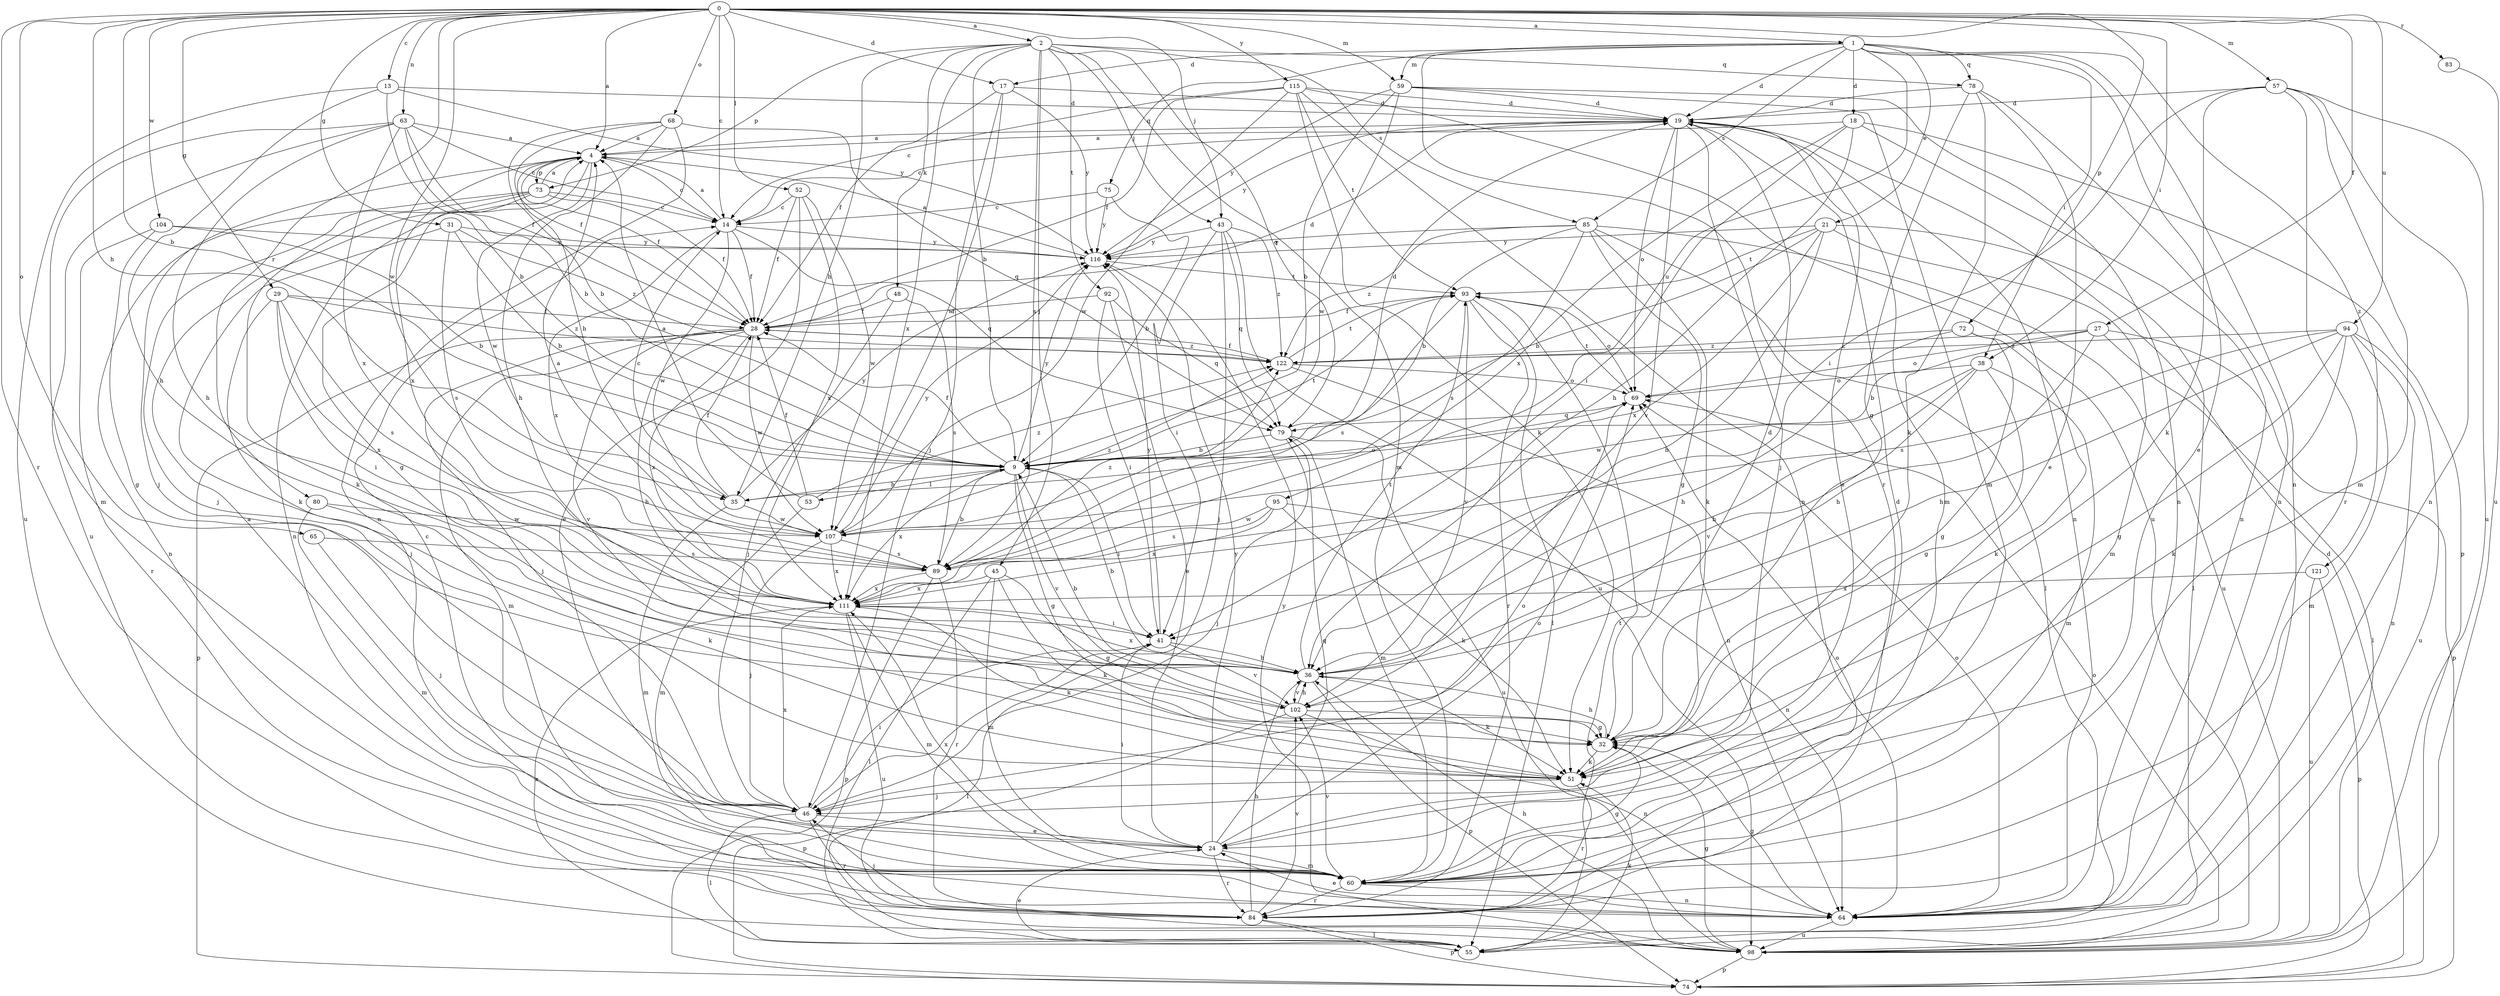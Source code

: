 strict digraph  {
0;
1;
2;
4;
9;
13;
14;
17;
18;
19;
21;
24;
27;
28;
29;
31;
32;
35;
36;
38;
41;
43;
45;
46;
48;
51;
52;
53;
55;
57;
59;
60;
63;
64;
65;
68;
69;
72;
73;
74;
75;
78;
79;
80;
83;
84;
85;
89;
92;
93;
94;
95;
98;
102;
104;
107;
111;
115;
116;
121;
122;
0 -> 1  [label=a];
0 -> 2  [label=a];
0 -> 4  [label=a];
0 -> 9  [label=b];
0 -> 13  [label=c];
0 -> 14  [label=c];
0 -> 17  [label=d];
0 -> 27  [label=f];
0 -> 29  [label=g];
0 -> 31  [label=g];
0 -> 35  [label=h];
0 -> 38  [label=i];
0 -> 43  [label=j];
0 -> 52  [label=l];
0 -> 57  [label=m];
0 -> 59  [label=m];
0 -> 63  [label=n];
0 -> 65  [label=o];
0 -> 68  [label=o];
0 -> 72  [label=p];
0 -> 80  [label=r];
0 -> 83  [label=r];
0 -> 84  [label=r];
0 -> 94  [label=u];
0 -> 104  [label=w];
0 -> 107  [label=w];
0 -> 115  [label=y];
1 -> 17  [label=d];
1 -> 18  [label=d];
1 -> 19  [label=d];
1 -> 21  [label=e];
1 -> 24  [label=e];
1 -> 38  [label=i];
1 -> 59  [label=m];
1 -> 64  [label=n];
1 -> 75  [label=q];
1 -> 78  [label=q];
1 -> 84  [label=r];
1 -> 85  [label=s];
1 -> 95  [label=u];
1 -> 121  [label=z];
2 -> 9  [label=b];
2 -> 35  [label=h];
2 -> 43  [label=j];
2 -> 45  [label=j];
2 -> 48  [label=k];
2 -> 60  [label=m];
2 -> 73  [label=p];
2 -> 78  [label=q];
2 -> 79  [label=q];
2 -> 85  [label=s];
2 -> 89  [label=s];
2 -> 92  [label=t];
2 -> 111  [label=x];
4 -> 14  [label=c];
4 -> 28  [label=f];
4 -> 35  [label=h];
4 -> 46  [label=j];
4 -> 64  [label=n];
4 -> 73  [label=p];
4 -> 107  [label=w];
4 -> 111  [label=x];
9 -> 28  [label=f];
9 -> 32  [label=g];
9 -> 35  [label=h];
9 -> 41  [label=i];
9 -> 53  [label=l];
9 -> 93  [label=t];
9 -> 102  [label=v];
9 -> 111  [label=x];
9 -> 116  [label=y];
13 -> 9  [label=b];
13 -> 19  [label=d];
13 -> 36  [label=h];
13 -> 98  [label=u];
13 -> 116  [label=y];
14 -> 4  [label=a];
14 -> 28  [label=f];
14 -> 79  [label=q];
14 -> 107  [label=w];
14 -> 111  [label=x];
14 -> 116  [label=y];
17 -> 19  [label=d];
17 -> 28  [label=f];
17 -> 46  [label=j];
17 -> 107  [label=w];
17 -> 116  [label=y];
18 -> 4  [label=a];
18 -> 36  [label=h];
18 -> 41  [label=i];
18 -> 64  [label=n];
18 -> 74  [label=p];
18 -> 111  [label=x];
19 -> 4  [label=a];
19 -> 14  [label=c];
19 -> 24  [label=e];
19 -> 46  [label=j];
19 -> 60  [label=m];
19 -> 64  [label=n];
19 -> 69  [label=o];
19 -> 102  [label=v];
19 -> 116  [label=y];
21 -> 9  [label=b];
21 -> 36  [label=h];
21 -> 55  [label=l];
21 -> 60  [label=m];
21 -> 93  [label=t];
21 -> 111  [label=x];
21 -> 116  [label=y];
24 -> 14  [label=c];
24 -> 41  [label=i];
24 -> 60  [label=m];
24 -> 69  [label=o];
24 -> 79  [label=q];
24 -> 84  [label=r];
24 -> 116  [label=y];
27 -> 9  [label=b];
27 -> 36  [label=h];
27 -> 55  [label=l];
27 -> 69  [label=o];
27 -> 74  [label=p];
27 -> 122  [label=z];
28 -> 19  [label=d];
28 -> 36  [label=h];
28 -> 46  [label=j];
28 -> 60  [label=m];
28 -> 74  [label=p];
28 -> 102  [label=v];
28 -> 107  [label=w];
28 -> 111  [label=x];
28 -> 122  [label=z];
29 -> 28  [label=f];
29 -> 41  [label=i];
29 -> 46  [label=j];
29 -> 89  [label=s];
29 -> 111  [label=x];
29 -> 122  [label=z];
31 -> 9  [label=b];
31 -> 51  [label=k];
31 -> 89  [label=s];
31 -> 116  [label=y];
31 -> 122  [label=z];
32 -> 19  [label=d];
32 -> 36  [label=h];
32 -> 51  [label=k];
35 -> 14  [label=c];
35 -> 28  [label=f];
35 -> 60  [label=m];
35 -> 69  [label=o];
35 -> 107  [label=w];
35 -> 116  [label=y];
36 -> 9  [label=b];
36 -> 51  [label=k];
36 -> 74  [label=p];
36 -> 93  [label=t];
36 -> 102  [label=v];
36 -> 111  [label=x];
38 -> 32  [label=g];
38 -> 36  [label=h];
38 -> 60  [label=m];
38 -> 69  [label=o];
38 -> 102  [label=v];
38 -> 107  [label=w];
41 -> 36  [label=h];
41 -> 55  [label=l];
41 -> 102  [label=v];
41 -> 116  [label=y];
43 -> 41  [label=i];
43 -> 46  [label=j];
43 -> 79  [label=q];
43 -> 98  [label=u];
43 -> 116  [label=y];
43 -> 122  [label=z];
45 -> 32  [label=g];
45 -> 51  [label=k];
45 -> 55  [label=l];
45 -> 60  [label=m];
45 -> 111  [label=x];
46 -> 24  [label=e];
46 -> 41  [label=i];
46 -> 55  [label=l];
46 -> 69  [label=o];
46 -> 84  [label=r];
46 -> 111  [label=x];
48 -> 28  [label=f];
48 -> 46  [label=j];
48 -> 89  [label=s];
51 -> 46  [label=j];
51 -> 84  [label=r];
52 -> 14  [label=c];
52 -> 24  [label=e];
52 -> 28  [label=f];
52 -> 107  [label=w];
52 -> 111  [label=x];
53 -> 4  [label=a];
53 -> 28  [label=f];
53 -> 60  [label=m];
53 -> 122  [label=z];
55 -> 24  [label=e];
55 -> 51  [label=k];
55 -> 93  [label=t];
55 -> 111  [label=x];
57 -> 19  [label=d];
57 -> 41  [label=i];
57 -> 51  [label=k];
57 -> 60  [label=m];
57 -> 64  [label=n];
57 -> 84  [label=r];
57 -> 98  [label=u];
59 -> 9  [label=b];
59 -> 19  [label=d];
59 -> 60  [label=m];
59 -> 64  [label=n];
59 -> 107  [label=w];
59 -> 116  [label=y];
60 -> 4  [label=a];
60 -> 19  [label=d];
60 -> 32  [label=g];
60 -> 64  [label=n];
60 -> 84  [label=r];
60 -> 102  [label=v];
60 -> 111  [label=x];
63 -> 4  [label=a];
63 -> 9  [label=b];
63 -> 14  [label=c];
63 -> 28  [label=f];
63 -> 36  [label=h];
63 -> 60  [label=m];
63 -> 98  [label=u];
63 -> 111  [label=x];
64 -> 24  [label=e];
64 -> 32  [label=g];
64 -> 69  [label=o];
64 -> 98  [label=u];
65 -> 46  [label=j];
65 -> 89  [label=s];
68 -> 4  [label=a];
68 -> 9  [label=b];
68 -> 28  [label=f];
68 -> 36  [label=h];
68 -> 64  [label=n];
68 -> 79  [label=q];
69 -> 79  [label=q];
69 -> 93  [label=t];
72 -> 32  [label=g];
72 -> 36  [label=h];
72 -> 51  [label=k];
72 -> 122  [label=z];
73 -> 4  [label=a];
73 -> 14  [label=c];
73 -> 28  [label=f];
73 -> 32  [label=g];
73 -> 46  [label=j];
73 -> 51  [label=k];
73 -> 64  [label=n];
74 -> 19  [label=d];
75 -> 9  [label=b];
75 -> 14  [label=c];
75 -> 116  [label=y];
78 -> 19  [label=d];
78 -> 24  [label=e];
78 -> 32  [label=g];
78 -> 51  [label=k];
78 -> 64  [label=n];
79 -> 9  [label=b];
79 -> 19  [label=d];
79 -> 46  [label=j];
79 -> 60  [label=m];
79 -> 98  [label=u];
80 -> 51  [label=k];
80 -> 60  [label=m];
80 -> 107  [label=w];
83 -> 98  [label=u];
84 -> 36  [label=h];
84 -> 46  [label=j];
84 -> 55  [label=l];
84 -> 69  [label=o];
84 -> 74  [label=p];
84 -> 102  [label=v];
85 -> 9  [label=b];
85 -> 32  [label=g];
85 -> 51  [label=k];
85 -> 55  [label=l];
85 -> 89  [label=s];
85 -> 98  [label=u];
85 -> 116  [label=y];
85 -> 122  [label=z];
89 -> 4  [label=a];
89 -> 9  [label=b];
89 -> 74  [label=p];
89 -> 84  [label=r];
89 -> 111  [label=x];
89 -> 122  [label=z];
92 -> 24  [label=e];
92 -> 28  [label=f];
92 -> 41  [label=i];
92 -> 79  [label=q];
93 -> 28  [label=f];
93 -> 55  [label=l];
93 -> 69  [label=o];
93 -> 84  [label=r];
93 -> 89  [label=s];
93 -> 102  [label=v];
94 -> 32  [label=g];
94 -> 36  [label=h];
94 -> 51  [label=k];
94 -> 60  [label=m];
94 -> 64  [label=n];
94 -> 89  [label=s];
94 -> 98  [label=u];
94 -> 122  [label=z];
95 -> 51  [label=k];
95 -> 64  [label=n];
95 -> 89  [label=s];
95 -> 107  [label=w];
95 -> 111  [label=x];
98 -> 32  [label=g];
98 -> 36  [label=h];
98 -> 69  [label=o];
98 -> 74  [label=p];
98 -> 116  [label=y];
102 -> 9  [label=b];
102 -> 32  [label=g];
102 -> 36  [label=h];
102 -> 64  [label=n];
102 -> 74  [label=p];
104 -> 9  [label=b];
104 -> 32  [label=g];
104 -> 84  [label=r];
104 -> 116  [label=y];
107 -> 46  [label=j];
107 -> 89  [label=s];
107 -> 111  [label=x];
107 -> 116  [label=y];
107 -> 122  [label=z];
111 -> 41  [label=i];
111 -> 51  [label=k];
111 -> 60  [label=m];
111 -> 98  [label=u];
115 -> 14  [label=c];
115 -> 19  [label=d];
115 -> 28  [label=f];
115 -> 51  [label=k];
115 -> 64  [label=n];
115 -> 93  [label=t];
115 -> 98  [label=u];
115 -> 107  [label=w];
116 -> 4  [label=a];
116 -> 93  [label=t];
121 -> 74  [label=p];
121 -> 98  [label=u];
121 -> 111  [label=x];
122 -> 28  [label=f];
122 -> 64  [label=n];
122 -> 69  [label=o];
122 -> 93  [label=t];
}
